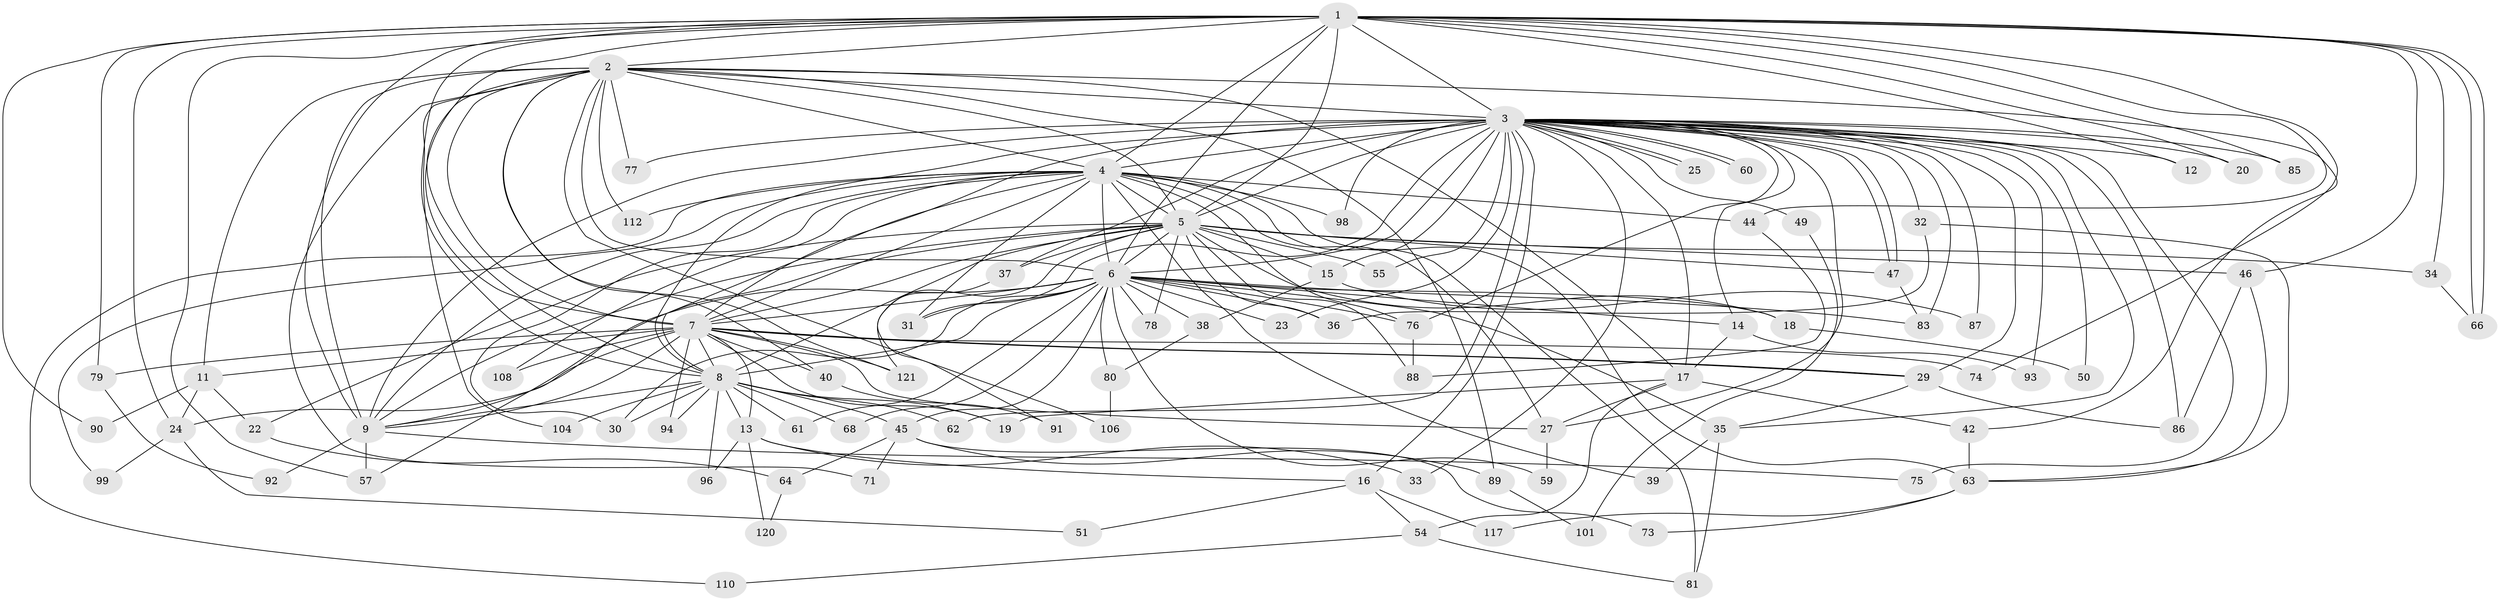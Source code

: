 // original degree distribution, {22: 0.015873015873015872, 30: 0.007936507936507936, 23: 0.015873015873015872, 28: 0.007936507936507936, 25: 0.007936507936507936, 24: 0.007936507936507936, 19: 0.007936507936507936, 13: 0.007936507936507936, 5: 0.047619047619047616, 2: 0.46825396825396826, 6: 0.031746031746031744, 4: 0.06349206349206349, 7: 0.007936507936507936, 3: 0.30158730158730157}
// Generated by graph-tools (version 1.1) at 2025/17/03/04/25 18:17:41]
// undirected, 88 vertices, 213 edges
graph export_dot {
graph [start="1"]
  node [color=gray90,style=filled];
  1;
  2 [super="+95"];
  3 [super="+52+103+56+10+58+28"];
  4;
  5 [super="+43+72+82"];
  6;
  7;
  8;
  9;
  11;
  12;
  13;
  14;
  15;
  16;
  17;
  18;
  19 [super="+116"];
  20;
  22;
  23;
  24 [super="+114"];
  25;
  27 [super="+84"];
  29 [super="+119"];
  30 [super="+126"];
  31;
  32;
  33;
  34;
  35 [super="+124"];
  36;
  37;
  38;
  39;
  40;
  42;
  44 [super="+70"];
  45;
  46 [super="+67"];
  47 [super="+123+107"];
  49;
  50;
  51;
  54;
  55;
  57 [super="+113"];
  59;
  60;
  61;
  62;
  63 [super="+97"];
  64;
  66 [super="+111"];
  68;
  71;
  73;
  74;
  75 [super="+100"];
  76 [super="+105"];
  77;
  78;
  79;
  80;
  81;
  83;
  85;
  86;
  87;
  88;
  89;
  90;
  91;
  92;
  93;
  94;
  96;
  98;
  99;
  101;
  104;
  106;
  108;
  110;
  112;
  117;
  120;
  121 [super="+122"];
  1 -- 2;
  1 -- 3 [weight=2];
  1 -- 4;
  1 -- 5;
  1 -- 6;
  1 -- 7;
  1 -- 8;
  1 -- 9;
  1 -- 12;
  1 -- 20;
  1 -- 24;
  1 -- 34;
  1 -- 44;
  1 -- 46;
  1 -- 66;
  1 -- 66;
  1 -- 74;
  1 -- 79;
  1 -- 85;
  1 -- 90;
  1 -- 57;
  2 -- 3 [weight=4];
  2 -- 4;
  2 -- 5;
  2 -- 6;
  2 -- 7;
  2 -- 8;
  2 -- 9;
  2 -- 11;
  2 -- 17;
  2 -- 40;
  2 -- 42;
  2 -- 71;
  2 -- 77;
  2 -- 89;
  2 -- 104;
  2 -- 106;
  2 -- 112;
  2 -- 121;
  3 -- 4 [weight=2];
  3 -- 5 [weight=6];
  3 -- 6 [weight=2];
  3 -- 7 [weight=3];
  3 -- 8 [weight=2];
  3 -- 9 [weight=3];
  3 -- 15;
  3 -- 20;
  3 -- 25;
  3 -- 25;
  3 -- 32 [weight=2];
  3 -- 37;
  3 -- 47;
  3 -- 47;
  3 -- 50;
  3 -- 60;
  3 -- 60;
  3 -- 75 [weight=2];
  3 -- 83;
  3 -- 87;
  3 -- 31;
  3 -- 35;
  3 -- 98 [weight=2];
  3 -- 12;
  3 -- 77;
  3 -- 14 [weight=2];
  3 -- 16;
  3 -- 17;
  3 -- 85;
  3 -- 86;
  3 -- 23 [weight=2];
  3 -- 27;
  3 -- 29;
  3 -- 93;
  3 -- 33;
  3 -- 49;
  3 -- 55;
  3 -- 62;
  3 -- 76;
  4 -- 5;
  4 -- 6;
  4 -- 7;
  4 -- 8;
  4 -- 9;
  4 -- 27;
  4 -- 31;
  4 -- 39;
  4 -- 44 [weight=2];
  4 -- 63;
  4 -- 76;
  4 -- 81;
  4 -- 98;
  4 -- 99;
  4 -- 108;
  4 -- 110;
  4 -- 112;
  4 -- 30;
  5 -- 6;
  5 -- 7 [weight=2];
  5 -- 8;
  5 -- 9;
  5 -- 15;
  5 -- 18;
  5 -- 22;
  5 -- 34;
  5 -- 37;
  5 -- 46 [weight=2];
  5 -- 55;
  5 -- 57;
  5 -- 78;
  5 -- 88;
  5 -- 121;
  5 -- 47;
  5 -- 36;
  6 -- 7;
  6 -- 8;
  6 -- 9;
  6 -- 14;
  6 -- 18;
  6 -- 23;
  6 -- 30;
  6 -- 31;
  6 -- 35;
  6 -- 36;
  6 -- 38;
  6 -- 45;
  6 -- 59;
  6 -- 61;
  6 -- 68;
  6 -- 76;
  6 -- 78;
  6 -- 80;
  6 -- 83;
  7 -- 8;
  7 -- 9;
  7 -- 11;
  7 -- 13;
  7 -- 19;
  7 -- 29;
  7 -- 29;
  7 -- 40;
  7 -- 74;
  7 -- 79;
  7 -- 94;
  7 -- 108;
  7 -- 121;
  7 -- 24;
  7 -- 27;
  8 -- 9;
  8 -- 13;
  8 -- 19;
  8 -- 30;
  8 -- 45;
  8 -- 61;
  8 -- 62;
  8 -- 68;
  8 -- 94;
  8 -- 96;
  8 -- 104;
  9 -- 57;
  9 -- 75;
  9 -- 92;
  11 -- 22;
  11 -- 24;
  11 -- 90;
  13 -- 16;
  13 -- 33;
  13 -- 96;
  13 -- 120;
  14 -- 17;
  14 -- 93;
  15 -- 38;
  15 -- 87;
  16 -- 51;
  16 -- 54;
  16 -- 117;
  17 -- 42;
  17 -- 54;
  17 -- 19;
  17 -- 27;
  18 -- 50;
  22 -- 64;
  24 -- 51;
  24 -- 99;
  27 -- 59;
  29 -- 35;
  29 -- 86;
  32 -- 36;
  32 -- 63;
  34 -- 66;
  35 -- 39;
  35 -- 81;
  37 -- 91;
  38 -- 80;
  40 -- 91;
  42 -- 63;
  44 -- 88;
  45 -- 64;
  45 -- 71;
  45 -- 73;
  45 -- 89;
  46 -- 86;
  46 -- 63;
  47 -- 83;
  49 -- 101;
  54 -- 81;
  54 -- 110;
  63 -- 73;
  63 -- 117;
  64 -- 120;
  76 -- 88;
  79 -- 92;
  80 -- 106;
  89 -- 101;
}
